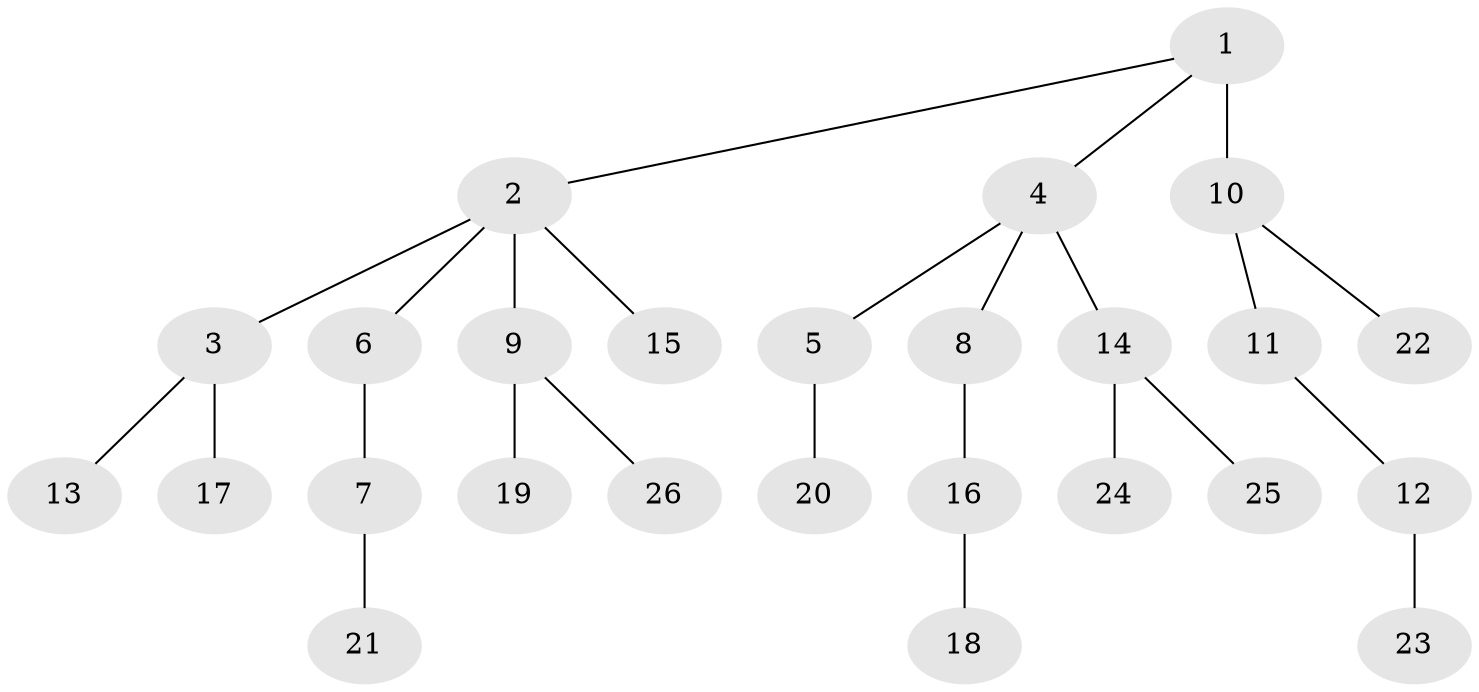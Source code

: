 // original degree distribution, {6: 0.038461538461538464, 3: 0.1346153846153846, 5: 0.019230769230769232, 2: 0.36538461538461536, 1: 0.4230769230769231, 4: 0.019230769230769232}
// Generated by graph-tools (version 1.1) at 2025/51/03/04/25 22:51:28]
// undirected, 26 vertices, 25 edges
graph export_dot {
  node [color=gray90,style=filled];
  1;
  2;
  3;
  4;
  5;
  6;
  7;
  8;
  9;
  10;
  11;
  12;
  13;
  14;
  15;
  16;
  17;
  18;
  19;
  20;
  21;
  22;
  23;
  24;
  25;
  26;
  1 -- 2 [weight=1.0];
  1 -- 4 [weight=1.0];
  1 -- 10 [weight=3.0];
  2 -- 3 [weight=1.0];
  2 -- 6 [weight=1.0];
  2 -- 9 [weight=1.0];
  2 -- 15 [weight=1.0];
  3 -- 13 [weight=1.0];
  3 -- 17 [weight=1.0];
  4 -- 5 [weight=1.0];
  4 -- 8 [weight=1.0];
  4 -- 14 [weight=1.0];
  5 -- 20 [weight=1.0];
  6 -- 7 [weight=1.0];
  7 -- 21 [weight=2.0];
  8 -- 16 [weight=1.0];
  9 -- 19 [weight=1.0];
  9 -- 26 [weight=1.0];
  10 -- 11 [weight=1.0];
  10 -- 22 [weight=1.0];
  11 -- 12 [weight=1.0];
  12 -- 23 [weight=1.0];
  14 -- 24 [weight=1.0];
  14 -- 25 [weight=1.0];
  16 -- 18 [weight=1.0];
}
